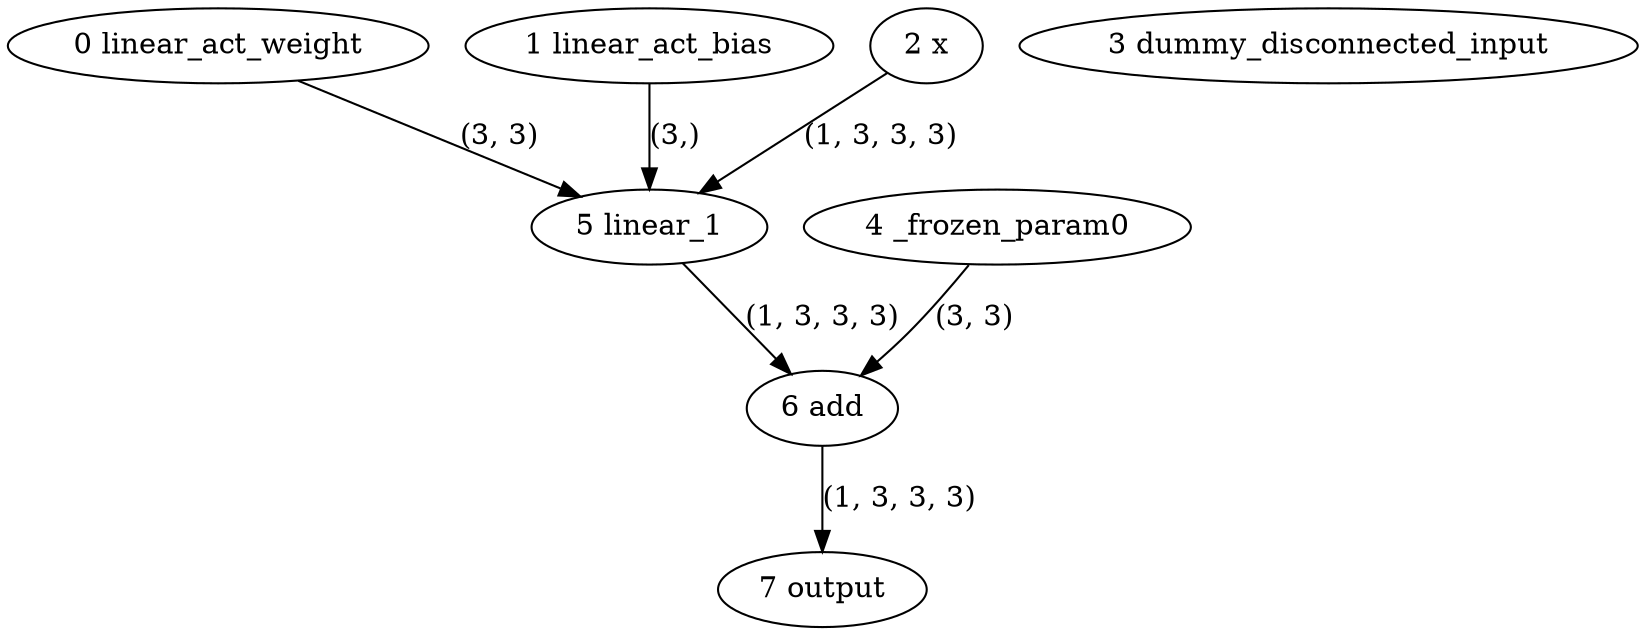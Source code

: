 strict digraph  {
"0 linear_act_weight" [id=0, type=get_attr];
"1 linear_act_bias" [id=1, type=get_attr];
"2 x" [id=2, type=input];
"3 dummy_disconnected_input" [id=3, type=input];
"4 _frozen_param0" [id=4, type=get_attr];
"5 linear_1" [id=5, type=linear];
"6 add" [id=6, type=add];
"7 output" [id=7, type=output];
"0 linear_act_weight" -> "5 linear_1"  [label="(3, 3)", style=solid];
"1 linear_act_bias" -> "5 linear_1"  [label="(3,)", style=solid];
"2 x" -> "5 linear_1"  [label="(1, 3, 3, 3)", style=solid];
"4 _frozen_param0" -> "6 add"  [label="(3, 3)", style=solid];
"5 linear_1" -> "6 add"  [label="(1, 3, 3, 3)", style=solid];
"6 add" -> "7 output"  [label="(1, 3, 3, 3)", style=solid];
}
